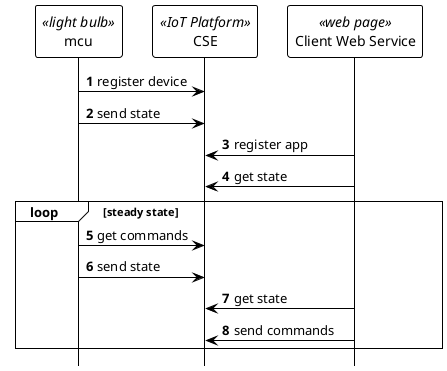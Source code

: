@startuml Smart Lightbulb


hide footbox
autonumber
 

' More examples https://www.planttext.com/ 
'Here is a gallery of the available themes: : https://the-lum.github.io/puml-themes-gallery/
'!theme cerulean

' use 'plain' theme for oneM2M standards submissions and 
skinparam BackgroundColor transparent
!theme plain


    participant "mcu" as lb <<light bulb>>

    participant "CSE" as cse <<IoT Platform>>
    participant "Client Web Service" as app <<web page>>




lb -> cse : register device
lb -> cse : send state

app -> cse : register app
app -> cse : get state

loop steady state

lb -> cse: get commands
lb -> cse: send state

app -> cse: get state 
app -> cse: send commands 

end


@enduml